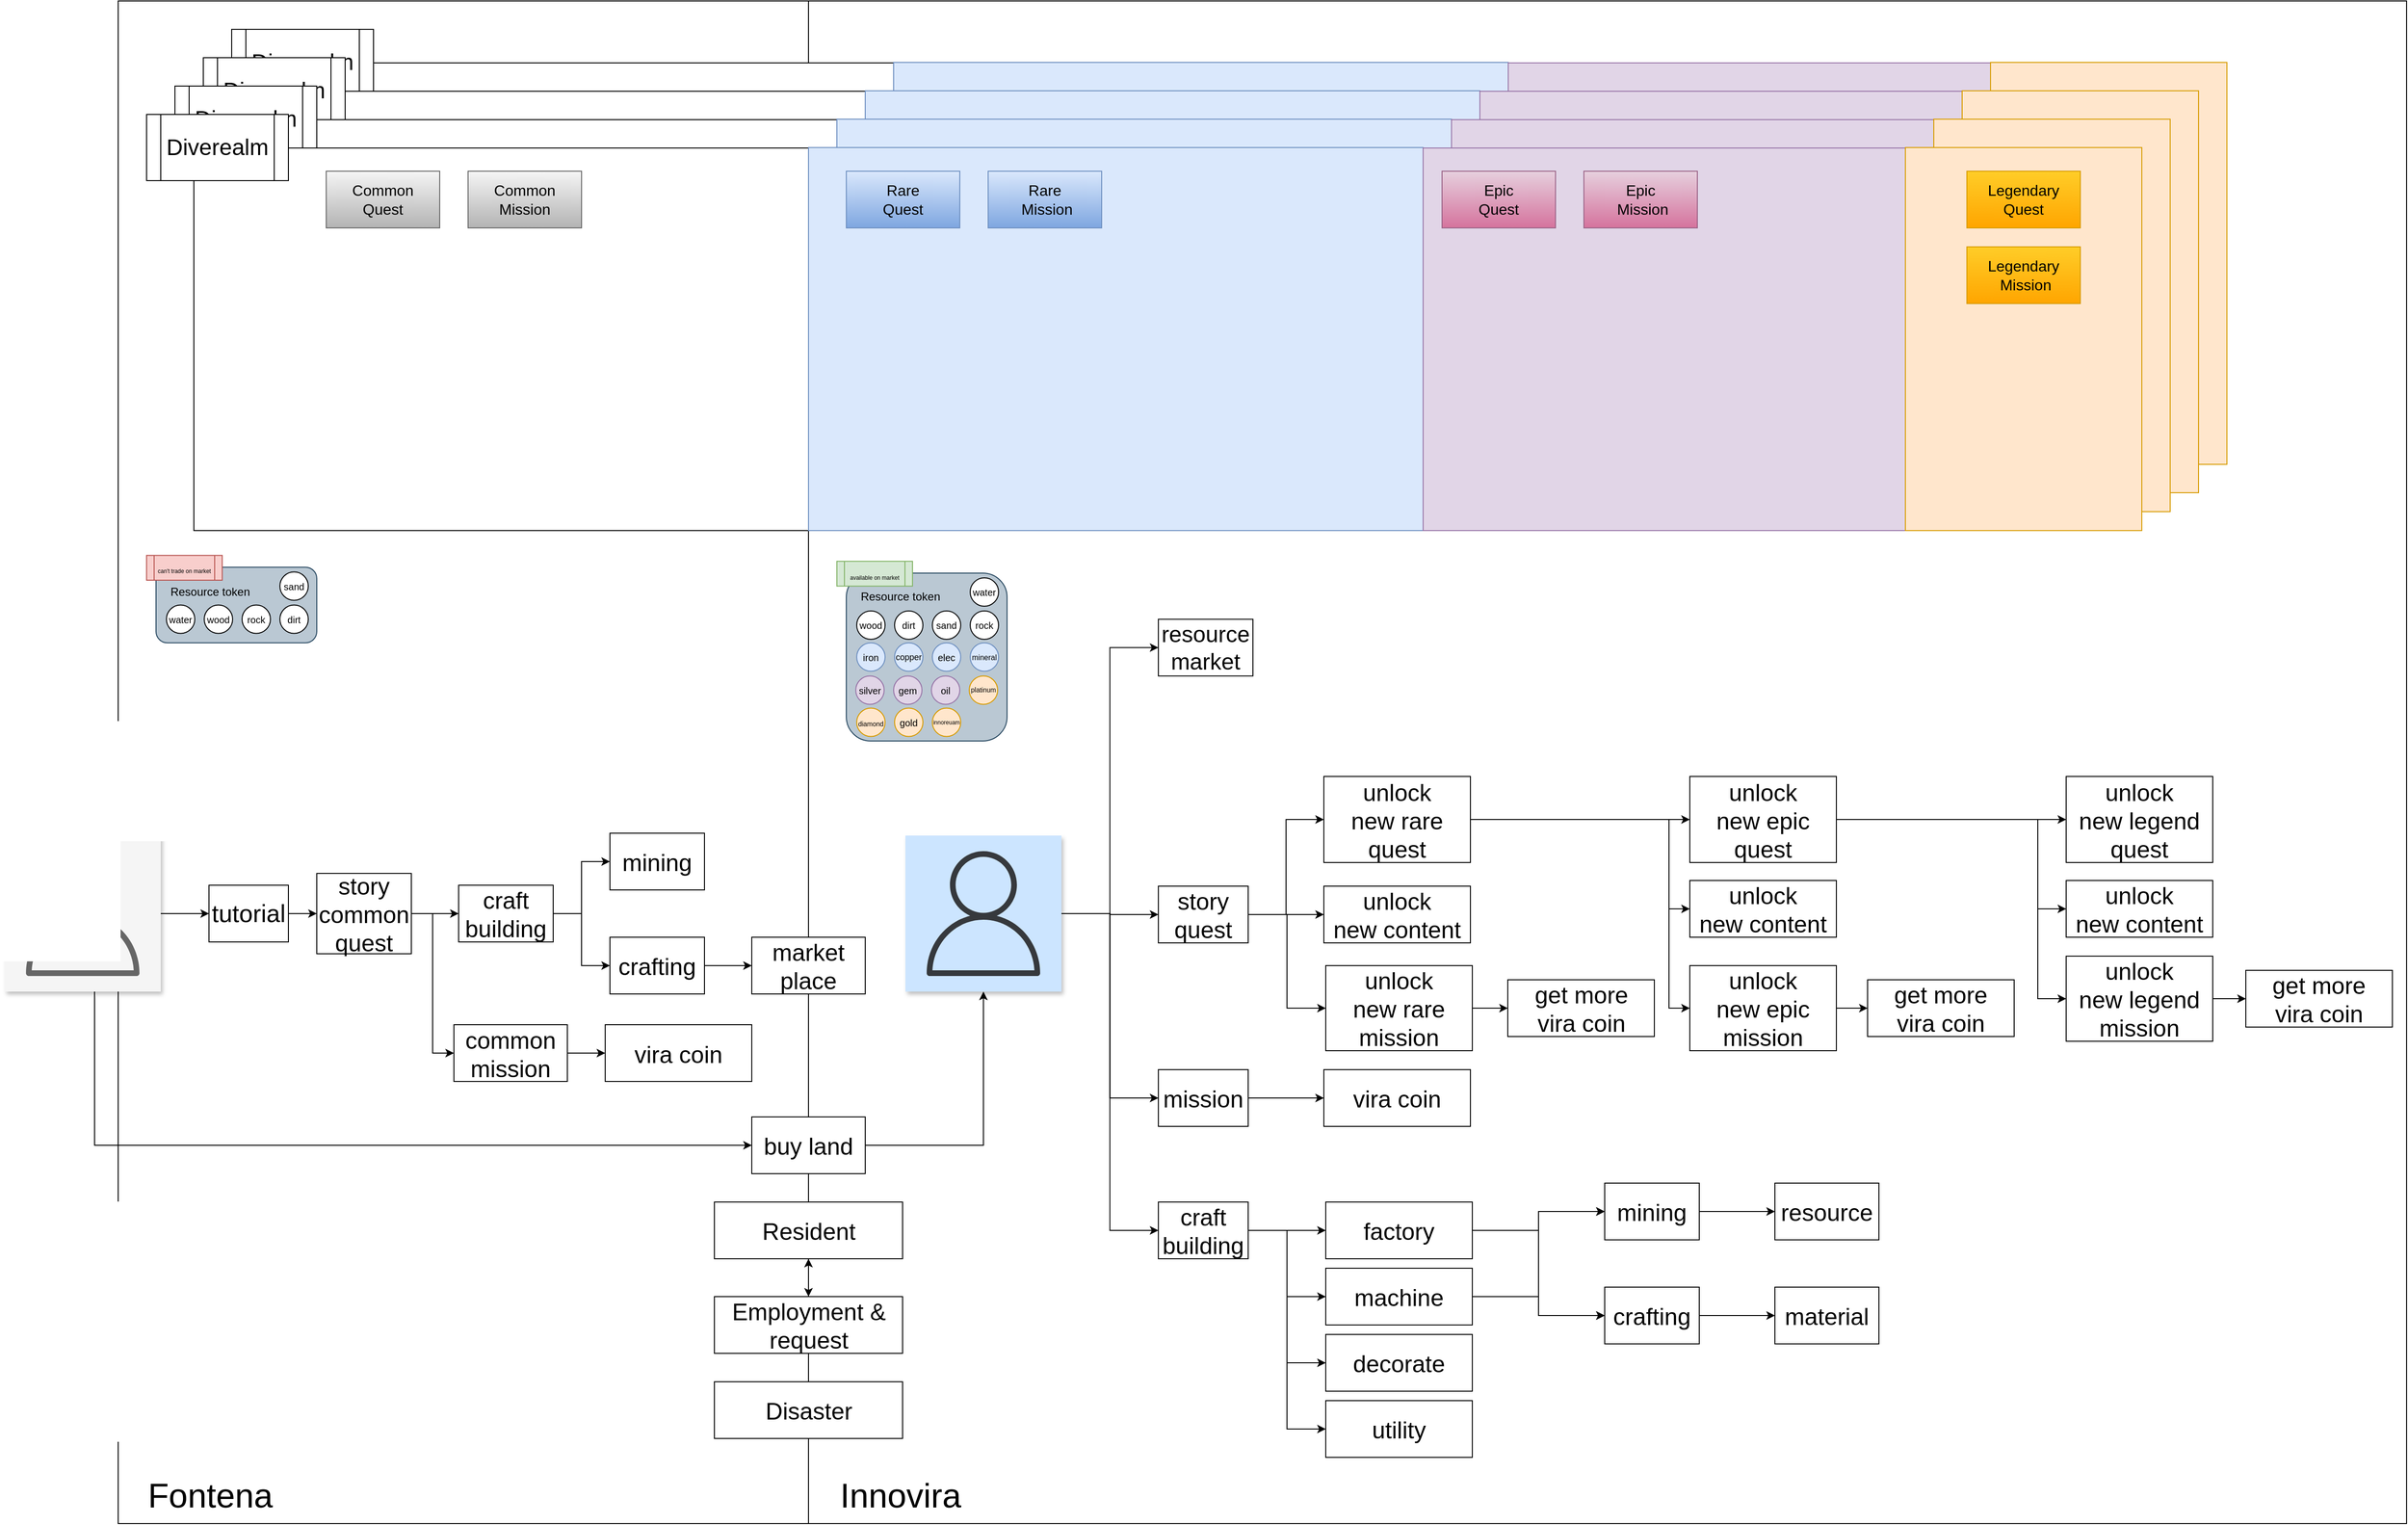 <mxfile version="18.0.6" type="github">
  <diagram id="KePU5yy1aH5IKsufCxmT" name="Page-1">
    <mxGraphModel dx="5265" dy="1923" grid="1" gridSize="10" guides="1" tooltips="1" connect="1" arrows="1" fold="1" page="1" pageScale="1" pageWidth="850" pageHeight="1100" math="0" shadow="0">
      <root>
        <mxCell id="0" />
        <mxCell id="1" parent="0" />
        <mxCell id="nvsa-6-RJ6MapOyMLXzQ-54" value="" style="rounded=0;whiteSpace=wrap;html=1;movable=0;editable=0;" vertex="1" parent="1">
          <mxGeometry x="-230" y="150" width="1690" height="1610" as="geometry" />
        </mxCell>
        <mxCell id="nvsa-6-RJ6MapOyMLXzQ-53" value="" style="rounded=0;whiteSpace=wrap;html=1;movable=0;editable=0;" vertex="1" parent="1">
          <mxGeometry x="-960" y="150" width="730" height="1610" as="geometry" />
        </mxCell>
        <mxCell id="nvsa-6-RJ6MapOyMLXzQ-36" value="" style="rounded=0;whiteSpace=wrap;html=1;" vertex="1" parent="1">
          <mxGeometry x="-790" y="215.5" width="650" height="494.5" as="geometry" />
        </mxCell>
        <mxCell id="nvsa-6-RJ6MapOyMLXzQ-38" value="" style="rounded=0;whiteSpace=wrap;html=1;fillColor=#dae8fc;strokeColor=#6c8ebf;" vertex="1" parent="1">
          <mxGeometry x="-140" y="215" width="650" height="495" as="geometry" />
        </mxCell>
        <mxCell id="nvsa-6-RJ6MapOyMLXzQ-40" value="" style="rounded=0;whiteSpace=wrap;html=1;fillColor=#e1d5e7;strokeColor=#9673a6;" vertex="1" parent="1">
          <mxGeometry x="510" y="215.5" width="510" height="494.5" as="geometry" />
        </mxCell>
        <mxCell id="nvsa-6-RJ6MapOyMLXzQ-41" value="" style="rounded=0;whiteSpace=wrap;html=1;fillColor=#ffe6cc;strokeColor=#d79b00;" vertex="1" parent="1">
          <mxGeometry x="1020" y="215" width="250" height="425" as="geometry" />
        </mxCell>
        <mxCell id="nvsa-6-RJ6MapOyMLXzQ-42" value="Diverealm" style="shape=process;whiteSpace=wrap;html=1;backgroundOutline=1;fontSize=24;fillColor=default;" vertex="1" parent="1">
          <mxGeometry x="-840" y="180" width="150" height="70" as="geometry" />
        </mxCell>
        <mxCell id="nvsa-6-RJ6MapOyMLXzQ-29" value="" style="rounded=0;whiteSpace=wrap;html=1;" vertex="1" parent="1">
          <mxGeometry x="-820" y="245.5" width="650" height="464.5" as="geometry" />
        </mxCell>
        <mxCell id="nvsa-6-RJ6MapOyMLXzQ-31" value="" style="rounded=0;whiteSpace=wrap;html=1;fillColor=#dae8fc;strokeColor=#6c8ebf;" vertex="1" parent="1">
          <mxGeometry x="-170" y="245" width="650" height="465" as="geometry" />
        </mxCell>
        <mxCell id="nvsa-6-RJ6MapOyMLXzQ-33" value="" style="rounded=0;whiteSpace=wrap;html=1;fillColor=#e1d5e7;strokeColor=#9673a6;" vertex="1" parent="1">
          <mxGeometry x="480" y="245.5" width="510" height="464.5" as="geometry" />
        </mxCell>
        <mxCell id="nvsa-6-RJ6MapOyMLXzQ-34" value="" style="rounded=0;whiteSpace=wrap;html=1;fillColor=#ffe6cc;strokeColor=#d79b00;" vertex="1" parent="1">
          <mxGeometry x="990" y="245" width="250" height="425" as="geometry" />
        </mxCell>
        <mxCell id="nvsa-6-RJ6MapOyMLXzQ-35" value="Diverealm" style="shape=process;whiteSpace=wrap;html=1;backgroundOutline=1;fontSize=24;fillColor=default;" vertex="1" parent="1">
          <mxGeometry x="-870" y="210" width="150" height="70" as="geometry" />
        </mxCell>
        <mxCell id="nvsa-6-RJ6MapOyMLXzQ-22" value="" style="rounded=0;whiteSpace=wrap;html=1;" vertex="1" parent="1">
          <mxGeometry x="-850" y="275.5" width="650" height="434.5" as="geometry" />
        </mxCell>
        <mxCell id="nvsa-6-RJ6MapOyMLXzQ-24" value="" style="rounded=0;whiteSpace=wrap;html=1;fillColor=#dae8fc;strokeColor=#6c8ebf;" vertex="1" parent="1">
          <mxGeometry x="-200" y="275" width="650" height="435" as="geometry" />
        </mxCell>
        <mxCell id="nvsa-6-RJ6MapOyMLXzQ-26" value="" style="rounded=0;whiteSpace=wrap;html=1;fillColor=#e1d5e7;strokeColor=#9673a6;" vertex="1" parent="1">
          <mxGeometry x="450" y="275.5" width="510" height="434.5" as="geometry" />
        </mxCell>
        <mxCell id="nvsa-6-RJ6MapOyMLXzQ-27" value="" style="rounded=0;whiteSpace=wrap;html=1;fillColor=#ffe6cc;strokeColor=#d79b00;" vertex="1" parent="1">
          <mxGeometry x="960" y="275" width="250" height="415" as="geometry" />
        </mxCell>
        <mxCell id="nvsa-6-RJ6MapOyMLXzQ-28" value="Diverealm" style="shape=process;whiteSpace=wrap;html=1;backgroundOutline=1;fontSize=24;fillColor=default;" vertex="1" parent="1">
          <mxGeometry x="-900" y="240" width="150" height="70" as="geometry" />
        </mxCell>
        <mxCell id="nvsa-6-RJ6MapOyMLXzQ-2" value="" style="rounded=0;whiteSpace=wrap;html=1;" vertex="1" parent="1">
          <mxGeometry x="-880" y="305.5" width="650" height="404.5" as="geometry" />
        </mxCell>
        <mxCell id="nvsa-6-RJ6MapOyMLXzQ-91" style="edgeStyle=orthogonalEdgeStyle;rounded=0;orthogonalLoop=1;jettySize=auto;html=1;fontFamily=Helvetica;fontSize=36;fontColor=default;" edge="1" parent="1" source="nvsa-6-RJ6MapOyMLXzQ-1" target="nvsa-6-RJ6MapOyMLXzQ-90">
          <mxGeometry relative="1" as="geometry" />
        </mxCell>
        <mxCell id="nvsa-6-RJ6MapOyMLXzQ-109" style="edgeStyle=orthogonalEdgeStyle;rounded=0;orthogonalLoop=1;jettySize=auto;html=1;entryX=0;entryY=0.5;entryDx=0;entryDy=0;fontFamily=Helvetica;fontSize=25;fontColor=default;" edge="1" parent="1" source="nvsa-6-RJ6MapOyMLXzQ-1" target="nvsa-6-RJ6MapOyMLXzQ-108">
          <mxGeometry relative="1" as="geometry">
            <Array as="points">
              <mxPoint x="-985" y="1360" />
            </Array>
          </mxGeometry>
        </mxCell>
        <mxCell id="nvsa-6-RJ6MapOyMLXzQ-1" value="" style="outlineConnect=0;dashed=0;verticalLabelPosition=bottom;verticalAlign=top;align=center;html=1;fontSize=12;fontStyle=0;aspect=fixed;shape=mxgraph.aws4.resourceIcon;resIcon=mxgraph.aws4.user;shadow=1;rounded=1;fillColor=#f5f5f5;fontColor=#333333;strokeColor=#666666;" vertex="1" parent="1">
          <mxGeometry x="-1080" y="1032.5" width="165" height="165" as="geometry" />
        </mxCell>
        <mxCell id="nvsa-6-RJ6MapOyMLXzQ-4" value="" style="rounded=0;whiteSpace=wrap;html=1;fillColor=#dae8fc;strokeColor=#6c8ebf;" vertex="1" parent="1">
          <mxGeometry x="-230" y="305" width="650" height="405" as="geometry" />
        </mxCell>
        <mxCell id="nvsa-6-RJ6MapOyMLXzQ-6" value="" style="rounded=0;whiteSpace=wrap;html=1;fillColor=#e1d5e7;strokeColor=#9673a6;" vertex="1" parent="1">
          <mxGeometry x="420" y="305.5" width="510" height="404.5" as="geometry" />
        </mxCell>
        <mxCell id="nvsa-6-RJ6MapOyMLXzQ-7" value="" style="rounded=0;whiteSpace=wrap;html=1;fillColor=#ffe6cc;strokeColor=#d79b00;" vertex="1" parent="1">
          <mxGeometry x="930" y="305" width="250" height="405" as="geometry" />
        </mxCell>
        <mxCell id="nvsa-6-RJ6MapOyMLXzQ-21" value="Diverealm" style="shape=process;whiteSpace=wrap;html=1;backgroundOutline=1;fontSize=24;fillColor=default;" vertex="1" parent="1">
          <mxGeometry x="-930" y="270" width="150" height="70" as="geometry" />
        </mxCell>
        <mxCell id="nvsa-6-RJ6MapOyMLXzQ-60" value="&lt;div style=&quot;&quot;&gt;&lt;span style=&quot;background-color: initial;&quot;&gt;&amp;nbsp; &amp;nbsp; &amp;nbsp;&lt;/span&gt;&lt;/div&gt;&lt;div style=&quot;&quot;&gt;&lt;span style=&quot;background-color: initial;&quot;&gt;&amp;nbsp; &amp;nbsp; Resource token&lt;/span&gt;&lt;/div&gt;&lt;div style=&quot;&quot;&gt;&lt;span style=&quot;background-color: initial;&quot;&gt;&lt;br&gt;&lt;/span&gt;&lt;/div&gt;&lt;div style=&quot;&quot;&gt;&lt;span style=&quot;background-color: initial;&quot;&gt;&lt;br&gt;&lt;/span&gt;&lt;/div&gt;&lt;div style=&quot;&quot;&gt;&lt;span style=&quot;background-color: initial;&quot;&gt;&lt;br&gt;&lt;/span&gt;&lt;/div&gt;" style="rounded=1;whiteSpace=wrap;html=1;fillColor=#bac8d3;strokeColor=#23445d;align=left;" vertex="1" parent="1">
          <mxGeometry x="-920" y="748.75" width="170" height="80" as="geometry" />
        </mxCell>
        <mxCell id="nvsa-6-RJ6MapOyMLXzQ-61" value="water" style="ellipse;whiteSpace=wrap;html=1;aspect=fixed;fontSize=10;rounded=1;" vertex="1" parent="1">
          <mxGeometry x="-909" y="788.75" width="30" height="30" as="geometry" />
        </mxCell>
        <mxCell id="nvsa-6-RJ6MapOyMLXzQ-62" value="wood" style="ellipse;whiteSpace=wrap;html=1;aspect=fixed;fontSize=10;rounded=1;" vertex="1" parent="1">
          <mxGeometry x="-869" y="788.75" width="30" height="30" as="geometry" />
        </mxCell>
        <mxCell id="nvsa-6-RJ6MapOyMLXzQ-63" value="rock" style="ellipse;whiteSpace=wrap;html=1;aspect=fixed;fontSize=10;rounded=1;" vertex="1" parent="1">
          <mxGeometry x="-829" y="788.75" width="30" height="30" as="geometry" />
        </mxCell>
        <mxCell id="nvsa-6-RJ6MapOyMLXzQ-64" value="dirt" style="ellipse;whiteSpace=wrap;html=1;aspect=fixed;fontSize=10;rounded=1;" vertex="1" parent="1">
          <mxGeometry x="-789" y="788.75" width="30" height="30" as="geometry" />
        </mxCell>
        <mxCell id="nvsa-6-RJ6MapOyMLXzQ-65" value="sand" style="ellipse;whiteSpace=wrap;html=1;aspect=fixed;fontSize=10;rounded=1;" vertex="1" parent="1">
          <mxGeometry x="-789" y="753.75" width="30" height="30" as="geometry" />
        </mxCell>
        <mxCell id="nvsa-6-RJ6MapOyMLXzQ-66" value="&lt;font style=&quot;font-size: 6px;&quot;&gt;can&#39;t trade on market&lt;/font&gt;" style="shape=process;whiteSpace=wrap;html=1;backgroundOutline=1;fontSize=16;fillColor=#f8cecc;strokeColor=#b85450;align=center;" vertex="1" parent="1">
          <mxGeometry x="-930" y="736.25" width="80" height="26.25" as="geometry" />
        </mxCell>
        <mxCell id="nvsa-6-RJ6MapOyMLXzQ-67" value="Common &lt;br&gt;Quest" style="rounded=0;whiteSpace=wrap;html=1;fontSize=16;fillColor=#f5f5f5;gradientColor=#b3b3b3;strokeColor=#666666;" vertex="1" parent="1">
          <mxGeometry x="-740" y="330" width="120" height="60" as="geometry" />
        </mxCell>
        <mxCell id="nvsa-6-RJ6MapOyMLXzQ-68" value="Common Mission" style="rounded=0;whiteSpace=wrap;html=1;fontSize=16;fillColor=#f5f5f5;gradientColor=#b3b3b3;strokeColor=#666666;" vertex="1" parent="1">
          <mxGeometry x="-590" y="330" width="120" height="60" as="geometry" />
        </mxCell>
        <mxCell id="nvsa-6-RJ6MapOyMLXzQ-69" value="&lt;div style=&quot;&quot;&gt;&lt;span style=&quot;background-color: initial;&quot;&gt;&amp;nbsp; &amp;nbsp; &amp;nbsp;&lt;/span&gt;&lt;/div&gt;&lt;div style=&quot;&quot;&gt;&lt;span style=&quot;background-color: initial;&quot;&gt;&amp;nbsp; &amp;nbsp; Resource token&lt;/span&gt;&lt;/div&gt;&lt;div style=&quot;&quot;&gt;&lt;span style=&quot;background-color: initial;&quot;&gt;&lt;br&gt;&lt;/span&gt;&lt;/div&gt;&lt;div style=&quot;&quot;&gt;&lt;span style=&quot;background-color: initial;&quot;&gt;&lt;br&gt;&lt;/span&gt;&lt;/div&gt;&lt;div style=&quot;&quot;&gt;&lt;span style=&quot;background-color: initial;&quot;&gt;&lt;br&gt;&lt;/span&gt;&lt;/div&gt;&lt;div style=&quot;&quot;&gt;&lt;span style=&quot;background-color: initial;&quot;&gt;&lt;br&gt;&lt;/span&gt;&lt;/div&gt;&lt;div style=&quot;&quot;&gt;&lt;span style=&quot;background-color: initial;&quot;&gt;&lt;br&gt;&lt;/span&gt;&lt;/div&gt;&lt;div style=&quot;&quot;&gt;&lt;span style=&quot;background-color: initial;&quot;&gt;&lt;br&gt;&lt;/span&gt;&lt;/div&gt;&lt;div style=&quot;&quot;&gt;&lt;span style=&quot;background-color: initial;&quot;&gt;&lt;br&gt;&lt;/span&gt;&lt;/div&gt;&lt;div style=&quot;&quot;&gt;&lt;span style=&quot;background-color: initial;&quot;&gt;&lt;br&gt;&lt;/span&gt;&lt;/div&gt;&lt;div style=&quot;&quot;&gt;&lt;span style=&quot;background-color: initial;&quot;&gt;&lt;br&gt;&lt;/span&gt;&lt;/div&gt;&lt;div style=&quot;&quot;&gt;&lt;span style=&quot;background-color: initial;&quot;&gt;&lt;br&gt;&lt;/span&gt;&lt;/div&gt;" style="rounded=1;whiteSpace=wrap;html=1;fillColor=#bac8d3;strokeColor=#23445d;align=left;" vertex="1" parent="1">
          <mxGeometry x="-190" y="755" width="170" height="177.5" as="geometry" />
        </mxCell>
        <mxCell id="nvsa-6-RJ6MapOyMLXzQ-70" value="wood" style="ellipse;whiteSpace=wrap;html=1;aspect=fixed;fontSize=10;rounded=1;" vertex="1" parent="1">
          <mxGeometry x="-179" y="795" width="30" height="30" as="geometry" />
        </mxCell>
        <mxCell id="nvsa-6-RJ6MapOyMLXzQ-71" value="dirt" style="ellipse;whiteSpace=wrap;html=1;aspect=fixed;fontSize=10;rounded=1;" vertex="1" parent="1">
          <mxGeometry x="-139" y="795" width="30" height="30" as="geometry" />
        </mxCell>
        <mxCell id="nvsa-6-RJ6MapOyMLXzQ-72" value="sand" style="ellipse;whiteSpace=wrap;html=1;aspect=fixed;fontSize=10;rounded=1;" vertex="1" parent="1">
          <mxGeometry x="-99" y="795" width="30" height="30" as="geometry" />
        </mxCell>
        <mxCell id="nvsa-6-RJ6MapOyMLXzQ-73" value="rock" style="ellipse;whiteSpace=wrap;html=1;aspect=fixed;fontSize=10;rounded=1;" vertex="1" parent="1">
          <mxGeometry x="-59" y="795" width="30" height="30" as="geometry" />
        </mxCell>
        <mxCell id="nvsa-6-RJ6MapOyMLXzQ-74" value="water" style="ellipse;whiteSpace=wrap;html=1;aspect=fixed;fontSize=10;rounded=1;" vertex="1" parent="1">
          <mxGeometry x="-59" y="760" width="30" height="30" as="geometry" />
        </mxCell>
        <mxCell id="nvsa-6-RJ6MapOyMLXzQ-75" value="&lt;font style=&quot;font-size: 6px;&quot;&gt;available on market&lt;/font&gt;" style="shape=process;whiteSpace=wrap;html=1;backgroundOutline=1;fontSize=16;fillColor=#d5e8d4;strokeColor=#82b366;align=center;" vertex="1" parent="1">
          <mxGeometry x="-200" y="742.5" width="80" height="26.25" as="geometry" />
        </mxCell>
        <mxCell id="nvsa-6-RJ6MapOyMLXzQ-76" value="iron" style="ellipse;whiteSpace=wrap;html=1;aspect=fixed;fontSize=10;rounded=1;fillColor=#dae8fc;strokeColor=#6c8ebf;" vertex="1" parent="1">
          <mxGeometry x="-179" y="828.75" width="30" height="30" as="geometry" />
        </mxCell>
        <mxCell id="nvsa-6-RJ6MapOyMLXzQ-77" value="copper" style="ellipse;whiteSpace=wrap;html=1;aspect=fixed;fontSize=9;rounded=1;fillColor=#dae8fc;strokeColor=#6c8ebf;" vertex="1" parent="1">
          <mxGeometry x="-139" y="828.75" width="30" height="30" as="geometry" />
        </mxCell>
        <mxCell id="nvsa-6-RJ6MapOyMLXzQ-78" value="elec" style="ellipse;whiteSpace=wrap;html=1;aspect=fixed;fontSize=10;rounded=1;fillColor=#dae8fc;strokeColor=#6c8ebf;" vertex="1" parent="1">
          <mxGeometry x="-99" y="828.75" width="30" height="30" as="geometry" />
        </mxCell>
        <mxCell id="nvsa-6-RJ6MapOyMLXzQ-79" value="mineral" style="ellipse;whiteSpace=wrap;html=1;aspect=fixed;fontSize=8;rounded=1;fillColor=#dae8fc;strokeColor=#6c8ebf;" vertex="1" parent="1">
          <mxGeometry x="-59" y="828.75" width="30" height="30" as="geometry" />
        </mxCell>
        <mxCell id="nvsa-6-RJ6MapOyMLXzQ-80" value="silver" style="ellipse;whiteSpace=wrap;html=1;aspect=fixed;fontSize=10;rounded=1;fillColor=#e1d5e7;strokeColor=#9673a6;" vertex="1" parent="1">
          <mxGeometry x="-180" y="863.75" width="30" height="30" as="geometry" />
        </mxCell>
        <mxCell id="nvsa-6-RJ6MapOyMLXzQ-81" value="gem" style="ellipse;whiteSpace=wrap;html=1;aspect=fixed;fontSize=10;rounded=1;fillColor=#e1d5e7;strokeColor=#9673a6;" vertex="1" parent="1">
          <mxGeometry x="-140" y="863.75" width="30" height="30" as="geometry" />
        </mxCell>
        <mxCell id="nvsa-6-RJ6MapOyMLXzQ-82" value="oil" style="ellipse;whiteSpace=wrap;html=1;aspect=fixed;fontSize=10;rounded=1;fillColor=#e1d5e7;strokeColor=#9673a6;" vertex="1" parent="1">
          <mxGeometry x="-100" y="863.75" width="30" height="30" as="geometry" />
        </mxCell>
        <mxCell id="nvsa-6-RJ6MapOyMLXzQ-83" value="platinum" style="ellipse;whiteSpace=wrap;html=1;aspect=fixed;fontSize=7;rounded=1;fillColor=#ffe6cc;strokeColor=#d79b00;" vertex="1" parent="1">
          <mxGeometry x="-60" y="863.75" width="30" height="30" as="geometry" />
        </mxCell>
        <mxCell id="nvsa-6-RJ6MapOyMLXzQ-84" value="&lt;font style=&quot;font-size: 7px;&quot;&gt;diamond&lt;/font&gt;" style="ellipse;whiteSpace=wrap;html=1;aspect=fixed;fontSize=10;rounded=1;fillColor=#ffe6cc;strokeColor=#d79b00;" vertex="1" parent="1">
          <mxGeometry x="-179" y="897.75" width="30" height="30" as="geometry" />
        </mxCell>
        <mxCell id="nvsa-6-RJ6MapOyMLXzQ-85" value="gold" style="ellipse;whiteSpace=wrap;html=1;aspect=fixed;fontSize=10;rounded=1;fillColor=#ffe6cc;strokeColor=#d79b00;" vertex="1" parent="1">
          <mxGeometry x="-139" y="897.75" width="30" height="30" as="geometry" />
        </mxCell>
        <mxCell id="nvsa-6-RJ6MapOyMLXzQ-86" value="innoreuam" style="ellipse;whiteSpace=wrap;html=1;aspect=fixed;fontSize=6;rounded=1;fillColor=#ffe6cc;strokeColor=#d79b00;" vertex="1" parent="1">
          <mxGeometry x="-99" y="897.75" width="30" height="30" as="geometry" />
        </mxCell>
        <mxCell id="nvsa-6-RJ6MapOyMLXzQ-88" value="&lt;font style=&quot;font-size: 36px;&quot;&gt;Fontena&lt;/font&gt;" style="text;html=1;strokeColor=none;fillColor=none;align=center;verticalAlign=middle;whiteSpace=wrap;rounded=0;fontFamily=Helvetica;fontSize=36;fontColor=default;direction=west;horizontal=1;" vertex="1" parent="1">
          <mxGeometry x="-960" y="1700" width="195" height="60" as="geometry" />
        </mxCell>
        <mxCell id="nvsa-6-RJ6MapOyMLXzQ-89" value="&lt;font style=&quot;font-size: 36px;&quot;&gt;Innovira&lt;/font&gt;" style="text;html=1;strokeColor=none;fillColor=none;align=center;verticalAlign=middle;whiteSpace=wrap;rounded=0;fontFamily=Helvetica;fontSize=36;fontColor=default;direction=west;horizontal=1;" vertex="1" parent="1">
          <mxGeometry x="-230" y="1700" width="195" height="60" as="geometry" />
        </mxCell>
        <mxCell id="nvsa-6-RJ6MapOyMLXzQ-93" style="edgeStyle=orthogonalEdgeStyle;rounded=0;orthogonalLoop=1;jettySize=auto;html=1;entryX=0;entryY=0.5;entryDx=0;entryDy=0;fontFamily=Helvetica;fontSize=26;fontColor=default;" edge="1" parent="1" source="nvsa-6-RJ6MapOyMLXzQ-90" target="nvsa-6-RJ6MapOyMLXzQ-92">
          <mxGeometry relative="1" as="geometry" />
        </mxCell>
        <mxCell id="nvsa-6-RJ6MapOyMLXzQ-90" value="tutorial" style="rounded=0;whiteSpace=wrap;html=1;fontFamily=Helvetica;fontSize=26;fontColor=default;strokeColor=default;fillColor=default;" vertex="1" parent="1">
          <mxGeometry x="-864" y="1085" width="84" height="60" as="geometry" />
        </mxCell>
        <mxCell id="nvsa-6-RJ6MapOyMLXzQ-101" style="edgeStyle=orthogonalEdgeStyle;rounded=0;orthogonalLoop=1;jettySize=auto;html=1;exitX=1;exitY=0.5;exitDx=0;exitDy=0;entryX=0;entryY=0.5;entryDx=0;entryDy=0;fontFamily=Helvetica;fontSize=25;fontColor=default;" edge="1" parent="1" source="nvsa-6-RJ6MapOyMLXzQ-92" target="nvsa-6-RJ6MapOyMLXzQ-94">
          <mxGeometry relative="1" as="geometry" />
        </mxCell>
        <mxCell id="nvsa-6-RJ6MapOyMLXzQ-107" style="edgeStyle=orthogonalEdgeStyle;rounded=0;orthogonalLoop=1;jettySize=auto;html=1;entryX=0;entryY=0.5;entryDx=0;entryDy=0;fontFamily=Helvetica;fontSize=25;fontColor=default;" edge="1" parent="1" source="nvsa-6-RJ6MapOyMLXzQ-92" target="nvsa-6-RJ6MapOyMLXzQ-106">
          <mxGeometry relative="1" as="geometry" />
        </mxCell>
        <mxCell id="nvsa-6-RJ6MapOyMLXzQ-92" value="story&lt;br&gt;common quest" style="rounded=0;whiteSpace=wrap;html=1;fontFamily=Helvetica;fontSize=25;fontColor=default;strokeColor=default;fillColor=default;" vertex="1" parent="1">
          <mxGeometry x="-750" y="1072.5" width="100" height="85" as="geometry" />
        </mxCell>
        <mxCell id="nvsa-6-RJ6MapOyMLXzQ-104" style="edgeStyle=orthogonalEdgeStyle;rounded=0;orthogonalLoop=1;jettySize=auto;html=1;exitX=1;exitY=0.5;exitDx=0;exitDy=0;fontFamily=Helvetica;fontSize=25;fontColor=default;" edge="1" parent="1" source="nvsa-6-RJ6MapOyMLXzQ-94" target="nvsa-6-RJ6MapOyMLXzQ-103">
          <mxGeometry relative="1" as="geometry" />
        </mxCell>
        <mxCell id="nvsa-6-RJ6MapOyMLXzQ-105" style="edgeStyle=orthogonalEdgeStyle;rounded=0;orthogonalLoop=1;jettySize=auto;html=1;fontFamily=Helvetica;fontSize=25;fontColor=default;" edge="1" parent="1" source="nvsa-6-RJ6MapOyMLXzQ-94" target="nvsa-6-RJ6MapOyMLXzQ-102">
          <mxGeometry relative="1" as="geometry" />
        </mxCell>
        <mxCell id="nvsa-6-RJ6MapOyMLXzQ-94" value="craft building" style="rounded=0;whiteSpace=wrap;html=1;fontFamily=Helvetica;fontSize=25;fontColor=default;strokeColor=default;fillColor=default;" vertex="1" parent="1">
          <mxGeometry x="-600" y="1085" width="100" height="60" as="geometry" />
        </mxCell>
        <mxCell id="nvsa-6-RJ6MapOyMLXzQ-113" style="edgeStyle=orthogonalEdgeStyle;rounded=0;orthogonalLoop=1;jettySize=auto;html=1;exitX=1;exitY=0.5;exitDx=0;exitDy=0;entryX=0;entryY=0.5;entryDx=0;entryDy=0;fontFamily=Helvetica;fontSize=25;fontColor=default;" edge="1" parent="1" source="nvsa-6-RJ6MapOyMLXzQ-102" target="nvsa-6-RJ6MapOyMLXzQ-112">
          <mxGeometry relative="1" as="geometry" />
        </mxCell>
        <mxCell id="nvsa-6-RJ6MapOyMLXzQ-102" value="crafting" style="rounded=0;whiteSpace=wrap;html=1;fontFamily=Helvetica;fontSize=25;fontColor=default;strokeColor=default;fillColor=default;" vertex="1" parent="1">
          <mxGeometry x="-440" y="1140" width="100" height="60" as="geometry" />
        </mxCell>
        <mxCell id="nvsa-6-RJ6MapOyMLXzQ-103" value="mining" style="rounded=0;whiteSpace=wrap;html=1;fontFamily=Helvetica;fontSize=25;fontColor=default;strokeColor=default;fillColor=default;" vertex="1" parent="1">
          <mxGeometry x="-440" y="1030" width="100" height="60" as="geometry" />
        </mxCell>
        <mxCell id="nvsa-6-RJ6MapOyMLXzQ-184" style="edgeStyle=orthogonalEdgeStyle;rounded=0;orthogonalLoop=1;jettySize=auto;html=1;exitX=1;exitY=0.5;exitDx=0;exitDy=0;entryX=0;entryY=0.5;entryDx=0;entryDy=0;fontFamily=Helvetica;fontSize=24;fontColor=default;startArrow=none;startFill=0;endArrow=classic;endFill=1;" edge="1" parent="1" source="nvsa-6-RJ6MapOyMLXzQ-106" target="nvsa-6-RJ6MapOyMLXzQ-183">
          <mxGeometry relative="1" as="geometry" />
        </mxCell>
        <mxCell id="nvsa-6-RJ6MapOyMLXzQ-106" value="common&lt;br&gt;mission" style="rounded=0;whiteSpace=wrap;html=1;fontFamily=Helvetica;fontSize=25;fontColor=default;strokeColor=default;fillColor=default;" vertex="1" parent="1">
          <mxGeometry x="-605" y="1232.5" width="120" height="60" as="geometry" />
        </mxCell>
        <mxCell id="nvsa-6-RJ6MapOyMLXzQ-111" style="edgeStyle=orthogonalEdgeStyle;rounded=0;orthogonalLoop=1;jettySize=auto;html=1;exitX=1;exitY=0.5;exitDx=0;exitDy=0;fontFamily=Helvetica;fontSize=25;fontColor=default;" edge="1" parent="1" source="nvsa-6-RJ6MapOyMLXzQ-108" target="nvsa-6-RJ6MapOyMLXzQ-110">
          <mxGeometry relative="1" as="geometry" />
        </mxCell>
        <mxCell id="nvsa-6-RJ6MapOyMLXzQ-108" value="buy land" style="rounded=0;whiteSpace=wrap;html=1;fontFamily=Helvetica;fontSize=25;fontColor=default;strokeColor=default;fillColor=default;" vertex="1" parent="1">
          <mxGeometry x="-290" y="1330" width="120" height="60" as="geometry" />
        </mxCell>
        <mxCell id="nvsa-6-RJ6MapOyMLXzQ-134" style="edgeStyle=orthogonalEdgeStyle;rounded=0;orthogonalLoop=1;jettySize=auto;html=1;fontFamily=Helvetica;fontSize=24;fontColor=default;startArrow=none;startFill=0;endArrow=classic;endFill=1;" edge="1" parent="1" source="nvsa-6-RJ6MapOyMLXzQ-110" target="nvsa-6-RJ6MapOyMLXzQ-120">
          <mxGeometry relative="1" as="geometry" />
        </mxCell>
        <mxCell id="nvsa-6-RJ6MapOyMLXzQ-135" style="edgeStyle=orthogonalEdgeStyle;rounded=0;orthogonalLoop=1;jettySize=auto;html=1;entryX=0;entryY=0.5;entryDx=0;entryDy=0;fontFamily=Helvetica;fontSize=24;fontColor=default;startArrow=none;startFill=0;endArrow=classic;endFill=1;" edge="1" parent="1" source="nvsa-6-RJ6MapOyMLXzQ-110" target="nvsa-6-RJ6MapOyMLXzQ-122">
          <mxGeometry relative="1" as="geometry" />
        </mxCell>
        <mxCell id="nvsa-6-RJ6MapOyMLXzQ-136" style="edgeStyle=orthogonalEdgeStyle;rounded=0;orthogonalLoop=1;jettySize=auto;html=1;entryX=0;entryY=0.5;entryDx=0;entryDy=0;fontFamily=Helvetica;fontSize=24;fontColor=default;startArrow=none;startFill=0;endArrow=classic;endFill=1;" edge="1" parent="1" source="nvsa-6-RJ6MapOyMLXzQ-110" target="nvsa-6-RJ6MapOyMLXzQ-121">
          <mxGeometry relative="1" as="geometry" />
        </mxCell>
        <mxCell id="nvsa-6-RJ6MapOyMLXzQ-139" style="edgeStyle=orthogonalEdgeStyle;rounded=0;orthogonalLoop=1;jettySize=auto;html=1;entryX=0;entryY=0.5;entryDx=0;entryDy=0;fontFamily=Helvetica;fontSize=24;fontColor=default;startArrow=none;startFill=0;endArrow=classic;endFill=1;" edge="1" parent="1" source="nvsa-6-RJ6MapOyMLXzQ-110" target="nvsa-6-RJ6MapOyMLXzQ-137">
          <mxGeometry relative="1" as="geometry" />
        </mxCell>
        <mxCell id="nvsa-6-RJ6MapOyMLXzQ-110" value="" style="outlineConnect=0;dashed=0;verticalLabelPosition=bottom;verticalAlign=top;align=center;html=1;fontSize=12;fontStyle=0;aspect=fixed;shape=mxgraph.aws4.resourceIcon;resIcon=mxgraph.aws4.user;shadow=1;rounded=1;fillColor=#cce5ff;strokeColor=#36393d;" vertex="1" parent="1">
          <mxGeometry x="-127.5" y="1032.5" width="165" height="165" as="geometry" />
        </mxCell>
        <mxCell id="nvsa-6-RJ6MapOyMLXzQ-112" value="market&lt;br&gt;place" style="rounded=0;whiteSpace=wrap;html=1;fontFamily=Helvetica;fontSize=25;fontColor=default;strokeColor=default;fillColor=default;" vertex="1" parent="1">
          <mxGeometry x="-290" y="1140" width="120" height="60" as="geometry" />
        </mxCell>
        <mxCell id="nvsa-6-RJ6MapOyMLXzQ-114" value="Rare&lt;br&gt;Quest" style="rounded=0;whiteSpace=wrap;html=1;fontSize=16;fillColor=#dae8fc;strokeColor=#6c8ebf;gradientColor=#7ea6e0;" vertex="1" parent="1">
          <mxGeometry x="-190" y="330" width="120" height="60" as="geometry" />
        </mxCell>
        <mxCell id="nvsa-6-RJ6MapOyMLXzQ-115" value="Rare&lt;br&gt;&amp;nbsp;Mission" style="rounded=0;whiteSpace=wrap;html=1;fontSize=16;fillColor=#dae8fc;strokeColor=#6c8ebf;gradientColor=#7ea6e0;" vertex="1" parent="1">
          <mxGeometry x="-40" y="330" width="120" height="60" as="geometry" />
        </mxCell>
        <mxCell id="nvsa-6-RJ6MapOyMLXzQ-116" value="Epic&lt;br&gt;Quest" style="rounded=0;whiteSpace=wrap;html=1;fontSize=16;fillColor=#e6d0de;strokeColor=#996185;gradientColor=#d5739d;" vertex="1" parent="1">
          <mxGeometry x="440" y="330" width="120" height="60" as="geometry" />
        </mxCell>
        <mxCell id="nvsa-6-RJ6MapOyMLXzQ-117" value="Epic&lt;br&gt;&amp;nbsp;Mission" style="rounded=0;whiteSpace=wrap;html=1;fontSize=16;fillColor=#e6d0de;strokeColor=#996185;gradientColor=#d5739d;" vertex="1" parent="1">
          <mxGeometry x="590" y="330" width="120" height="60" as="geometry" />
        </mxCell>
        <mxCell id="nvsa-6-RJ6MapOyMLXzQ-118" value="Legendary&lt;br&gt;Quest" style="rounded=0;whiteSpace=wrap;html=1;fontSize=16;fillColor=#ffcd28;strokeColor=#d79b00;gradientColor=#ffa500;" vertex="1" parent="1">
          <mxGeometry x="995" y="330" width="120" height="60" as="geometry" />
        </mxCell>
        <mxCell id="nvsa-6-RJ6MapOyMLXzQ-119" value="Legendary&lt;br&gt;&amp;nbsp;Mission" style="rounded=0;whiteSpace=wrap;html=1;fontSize=16;fillColor=#ffcd28;strokeColor=#d79b00;gradientColor=#ffa500;" vertex="1" parent="1">
          <mxGeometry x="995" y="410" width="120" height="60" as="geometry" />
        </mxCell>
        <mxCell id="nvsa-6-RJ6MapOyMLXzQ-128" value="" style="edgeStyle=orthogonalEdgeStyle;rounded=0;orthogonalLoop=1;jettySize=auto;html=1;fontFamily=Helvetica;fontSize=24;fontColor=default;startArrow=none;startFill=0;endArrow=classic;endFill=1;" edge="1" parent="1" source="nvsa-6-RJ6MapOyMLXzQ-120" target="nvsa-6-RJ6MapOyMLXzQ-127">
          <mxGeometry relative="1" as="geometry" />
        </mxCell>
        <mxCell id="nvsa-6-RJ6MapOyMLXzQ-131" style="edgeStyle=orthogonalEdgeStyle;rounded=0;orthogonalLoop=1;jettySize=auto;html=1;exitX=1;exitY=0.5;exitDx=0;exitDy=0;entryX=0;entryY=0.5;entryDx=0;entryDy=0;fontFamily=Helvetica;fontSize=24;fontColor=default;startArrow=none;startFill=0;endArrow=classic;endFill=1;" edge="1" parent="1" source="nvsa-6-RJ6MapOyMLXzQ-120" target="nvsa-6-RJ6MapOyMLXzQ-129">
          <mxGeometry relative="1" as="geometry" />
        </mxCell>
        <mxCell id="nvsa-6-RJ6MapOyMLXzQ-161" style="edgeStyle=orthogonalEdgeStyle;rounded=0;orthogonalLoop=1;jettySize=auto;html=1;exitX=1;exitY=0.5;exitDx=0;exitDy=0;entryX=0;entryY=0.5;entryDx=0;entryDy=0;fontFamily=Helvetica;fontSize=24;fontColor=default;startArrow=none;startFill=0;endArrow=classic;endFill=1;" edge="1" parent="1" source="nvsa-6-RJ6MapOyMLXzQ-120" target="nvsa-6-RJ6MapOyMLXzQ-160">
          <mxGeometry relative="1" as="geometry" />
        </mxCell>
        <mxCell id="nvsa-6-RJ6MapOyMLXzQ-120" value="story quest" style="rounded=0;whiteSpace=wrap;html=1;fontFamily=Helvetica;fontSize=25;fontColor=default;strokeColor=default;fillColor=default;" vertex="1" parent="1">
          <mxGeometry x="140" y="1086" width="95" height="60" as="geometry" />
        </mxCell>
        <mxCell id="nvsa-6-RJ6MapOyMLXzQ-121" value="resource&lt;br style=&quot;font-size: 24px;&quot;&gt;market" style="rounded=0;whiteSpace=wrap;html=1;fontFamily=Helvetica;fontSize=24;fontColor=default;strokeColor=default;fillColor=default;" vertex="1" parent="1">
          <mxGeometry x="140" y="803.75" width="100" height="60" as="geometry" />
        </mxCell>
        <mxCell id="nvsa-6-RJ6MapOyMLXzQ-133" style="edgeStyle=orthogonalEdgeStyle;rounded=0;orthogonalLoop=1;jettySize=auto;html=1;exitX=1;exitY=0.5;exitDx=0;exitDy=0;entryX=0;entryY=0.5;entryDx=0;entryDy=0;fontFamily=Helvetica;fontSize=24;fontColor=default;startArrow=none;startFill=0;endArrow=classic;endFill=1;" edge="1" parent="1" source="nvsa-6-RJ6MapOyMLXzQ-122" target="nvsa-6-RJ6MapOyMLXzQ-132">
          <mxGeometry relative="1" as="geometry" />
        </mxCell>
        <mxCell id="nvsa-6-RJ6MapOyMLXzQ-122" value="mission" style="rounded=0;whiteSpace=wrap;html=1;fontFamily=Helvetica;fontSize=25;fontColor=default;strokeColor=default;fillColor=default;" vertex="1" parent="1">
          <mxGeometry x="140" y="1280" width="95" height="60" as="geometry" />
        </mxCell>
        <mxCell id="nvsa-6-RJ6MapOyMLXzQ-125" style="edgeStyle=orthogonalEdgeStyle;rounded=0;orthogonalLoop=1;jettySize=auto;html=1;fontFamily=Helvetica;fontSize=25;fontColor=default;startArrow=classic;startFill=1;" edge="1" parent="1" source="nvsa-6-RJ6MapOyMLXzQ-123" target="nvsa-6-RJ6MapOyMLXzQ-124">
          <mxGeometry relative="1" as="geometry" />
        </mxCell>
        <mxCell id="nvsa-6-RJ6MapOyMLXzQ-123" value="Resident" style="rounded=0;whiteSpace=wrap;html=1;fontFamily=Helvetica;fontSize=25;fontColor=default;strokeColor=default;fillColor=default;" vertex="1" parent="1">
          <mxGeometry x="-329.5" y="1420" width="199" height="60" as="geometry" />
        </mxCell>
        <mxCell id="nvsa-6-RJ6MapOyMLXzQ-124" value="Employment &amp;amp; request" style="rounded=0;whiteSpace=wrap;html=1;fontFamily=Helvetica;fontSize=25;fontColor=default;strokeColor=default;fillColor=default;" vertex="1" parent="1">
          <mxGeometry x="-329.5" y="1520" width="199" height="60" as="geometry" />
        </mxCell>
        <mxCell id="nvsa-6-RJ6MapOyMLXzQ-126" value="Disaster" style="rounded=0;whiteSpace=wrap;html=1;fontFamily=Helvetica;fontSize=25;fontColor=default;strokeColor=default;fillColor=default;" vertex="1" parent="1">
          <mxGeometry x="-329.5" y="1610" width="199" height="60" as="geometry" />
        </mxCell>
        <mxCell id="nvsa-6-RJ6MapOyMLXzQ-127" value="unlock&lt;br&gt;new content" style="rounded=0;whiteSpace=wrap;html=1;fontFamily=Helvetica;fontSize=25;fontColor=default;strokeColor=default;fillColor=default;" vertex="1" parent="1">
          <mxGeometry x="315" y="1086" width="155" height="60" as="geometry" />
        </mxCell>
        <mxCell id="nvsa-6-RJ6MapOyMLXzQ-166" value="" style="edgeStyle=orthogonalEdgeStyle;rounded=0;orthogonalLoop=1;jettySize=auto;html=1;fontFamily=Helvetica;fontSize=24;fontColor=default;startArrow=none;startFill=0;endArrow=classic;endFill=1;" edge="1" parent="1" source="nvsa-6-RJ6MapOyMLXzQ-129" target="nvsa-6-RJ6MapOyMLXzQ-165">
          <mxGeometry relative="1" as="geometry" />
        </mxCell>
        <mxCell id="nvsa-6-RJ6MapOyMLXzQ-168" style="edgeStyle=orthogonalEdgeStyle;rounded=0;orthogonalLoop=1;jettySize=auto;html=1;exitX=1;exitY=0.5;exitDx=0;exitDy=0;entryX=0;entryY=0.5;entryDx=0;entryDy=0;fontFamily=Helvetica;fontSize=24;fontColor=default;startArrow=none;startFill=0;endArrow=classic;endFill=1;" edge="1" parent="1" source="nvsa-6-RJ6MapOyMLXzQ-129" target="nvsa-6-RJ6MapOyMLXzQ-167">
          <mxGeometry relative="1" as="geometry">
            <Array as="points">
              <mxPoint x="680" y="1016" />
              <mxPoint x="680" y="1110" />
            </Array>
          </mxGeometry>
        </mxCell>
        <mxCell id="nvsa-6-RJ6MapOyMLXzQ-171" style="edgeStyle=orthogonalEdgeStyle;rounded=0;orthogonalLoop=1;jettySize=auto;html=1;exitX=1;exitY=0.5;exitDx=0;exitDy=0;entryX=0;entryY=0.5;entryDx=0;entryDy=0;fontFamily=Helvetica;fontSize=24;fontColor=default;startArrow=none;startFill=0;endArrow=classic;endFill=1;" edge="1" parent="1" source="nvsa-6-RJ6MapOyMLXzQ-129" target="nvsa-6-RJ6MapOyMLXzQ-170">
          <mxGeometry relative="1" as="geometry">
            <Array as="points">
              <mxPoint x="680" y="1016" />
              <mxPoint x="680" y="1215" />
            </Array>
          </mxGeometry>
        </mxCell>
        <mxCell id="nvsa-6-RJ6MapOyMLXzQ-129" value="unlock&lt;br&gt;new rare&lt;br&gt;quest" style="rounded=0;whiteSpace=wrap;html=1;fontFamily=Helvetica;fontSize=25;fontColor=default;strokeColor=default;fillColor=default;" vertex="1" parent="1">
          <mxGeometry x="315" y="970" width="155" height="91" as="geometry" />
        </mxCell>
        <mxCell id="nvsa-6-RJ6MapOyMLXzQ-132" value="vira coin" style="rounded=0;whiteSpace=wrap;html=1;fontFamily=Helvetica;fontSize=25;fontColor=default;strokeColor=default;fillColor=default;" vertex="1" parent="1">
          <mxGeometry x="315" y="1280" width="155" height="60" as="geometry" />
        </mxCell>
        <mxCell id="nvsa-6-RJ6MapOyMLXzQ-144" style="edgeStyle=orthogonalEdgeStyle;rounded=0;orthogonalLoop=1;jettySize=auto;html=1;exitX=1;exitY=0.5;exitDx=0;exitDy=0;entryX=0;entryY=0.5;entryDx=0;entryDy=0;fontFamily=Helvetica;fontSize=24;fontColor=default;startArrow=none;startFill=0;endArrow=classic;endFill=1;" edge="1" parent="1" source="nvsa-6-RJ6MapOyMLXzQ-137" target="nvsa-6-RJ6MapOyMLXzQ-140">
          <mxGeometry relative="1" as="geometry" />
        </mxCell>
        <mxCell id="nvsa-6-RJ6MapOyMLXzQ-145" style="edgeStyle=orthogonalEdgeStyle;rounded=0;orthogonalLoop=1;jettySize=auto;html=1;entryX=0;entryY=0.5;entryDx=0;entryDy=0;fontFamily=Helvetica;fontSize=24;fontColor=default;startArrow=none;startFill=0;endArrow=classic;endFill=1;" edge="1" parent="1" source="nvsa-6-RJ6MapOyMLXzQ-137" target="nvsa-6-RJ6MapOyMLXzQ-141">
          <mxGeometry relative="1" as="geometry" />
        </mxCell>
        <mxCell id="nvsa-6-RJ6MapOyMLXzQ-146" style="edgeStyle=orthogonalEdgeStyle;rounded=0;orthogonalLoop=1;jettySize=auto;html=1;entryX=0;entryY=0.5;entryDx=0;entryDy=0;fontFamily=Helvetica;fontSize=24;fontColor=default;startArrow=none;startFill=0;endArrow=classic;endFill=1;" edge="1" parent="1" source="nvsa-6-RJ6MapOyMLXzQ-137" target="nvsa-6-RJ6MapOyMLXzQ-142">
          <mxGeometry relative="1" as="geometry" />
        </mxCell>
        <mxCell id="nvsa-6-RJ6MapOyMLXzQ-147" style="edgeStyle=orthogonalEdgeStyle;rounded=0;orthogonalLoop=1;jettySize=auto;html=1;entryX=0;entryY=0.5;entryDx=0;entryDy=0;fontFamily=Helvetica;fontSize=24;fontColor=default;startArrow=none;startFill=0;endArrow=classic;endFill=1;" edge="1" parent="1" source="nvsa-6-RJ6MapOyMLXzQ-137" target="nvsa-6-RJ6MapOyMLXzQ-143">
          <mxGeometry relative="1" as="geometry" />
        </mxCell>
        <mxCell id="nvsa-6-RJ6MapOyMLXzQ-137" value="craft&lt;br&gt;building" style="rounded=0;whiteSpace=wrap;html=1;fontFamily=Helvetica;fontSize=25;fontColor=default;strokeColor=default;fillColor=default;" vertex="1" parent="1">
          <mxGeometry x="140" y="1420" width="95" height="60" as="geometry" />
        </mxCell>
        <mxCell id="nvsa-6-RJ6MapOyMLXzQ-150" style="edgeStyle=orthogonalEdgeStyle;rounded=0;orthogonalLoop=1;jettySize=auto;html=1;exitX=1;exitY=0.5;exitDx=0;exitDy=0;fontFamily=Helvetica;fontSize=24;fontColor=default;startArrow=none;startFill=0;endArrow=classic;endFill=1;" edge="1" parent="1" source="nvsa-6-RJ6MapOyMLXzQ-140" target="nvsa-6-RJ6MapOyMLXzQ-149">
          <mxGeometry relative="1" as="geometry" />
        </mxCell>
        <mxCell id="nvsa-6-RJ6MapOyMLXzQ-151" style="edgeStyle=orthogonalEdgeStyle;rounded=0;orthogonalLoop=1;jettySize=auto;html=1;exitX=1;exitY=0.5;exitDx=0;exitDy=0;entryX=0;entryY=0.5;entryDx=0;entryDy=0;fontFamily=Helvetica;fontSize=24;fontColor=default;startArrow=none;startFill=0;endArrow=classic;endFill=1;" edge="1" parent="1" source="nvsa-6-RJ6MapOyMLXzQ-140" target="nvsa-6-RJ6MapOyMLXzQ-148">
          <mxGeometry relative="1" as="geometry" />
        </mxCell>
        <mxCell id="nvsa-6-RJ6MapOyMLXzQ-140" value="factory" style="rounded=0;whiteSpace=wrap;html=1;fontFamily=Helvetica;fontSize=25;fontColor=default;strokeColor=default;fillColor=default;" vertex="1" parent="1">
          <mxGeometry x="317" y="1420" width="155" height="60" as="geometry" />
        </mxCell>
        <mxCell id="nvsa-6-RJ6MapOyMLXzQ-152" style="edgeStyle=orthogonalEdgeStyle;rounded=0;orthogonalLoop=1;jettySize=auto;html=1;exitX=1;exitY=0.5;exitDx=0;exitDy=0;entryX=0;entryY=0.5;entryDx=0;entryDy=0;fontFamily=Helvetica;fontSize=24;fontColor=default;startArrow=none;startFill=0;endArrow=classic;endFill=1;" edge="1" parent="1" source="nvsa-6-RJ6MapOyMLXzQ-141" target="nvsa-6-RJ6MapOyMLXzQ-149">
          <mxGeometry relative="1" as="geometry" />
        </mxCell>
        <mxCell id="nvsa-6-RJ6MapOyMLXzQ-153" style="edgeStyle=orthogonalEdgeStyle;rounded=0;orthogonalLoop=1;jettySize=auto;html=1;exitX=1;exitY=0.5;exitDx=0;exitDy=0;entryX=0;entryY=0.5;entryDx=0;entryDy=0;fontFamily=Helvetica;fontSize=24;fontColor=default;startArrow=none;startFill=0;endArrow=classic;endFill=1;" edge="1" parent="1" source="nvsa-6-RJ6MapOyMLXzQ-141" target="nvsa-6-RJ6MapOyMLXzQ-148">
          <mxGeometry relative="1" as="geometry" />
        </mxCell>
        <mxCell id="nvsa-6-RJ6MapOyMLXzQ-141" value="machine" style="rounded=0;whiteSpace=wrap;html=1;fontFamily=Helvetica;fontSize=25;fontColor=default;strokeColor=default;fillColor=default;" vertex="1" parent="1">
          <mxGeometry x="317" y="1490" width="155" height="60" as="geometry" />
        </mxCell>
        <mxCell id="nvsa-6-RJ6MapOyMLXzQ-142" value="decorate" style="rounded=0;whiteSpace=wrap;html=1;fontFamily=Helvetica;fontSize=25;fontColor=default;strokeColor=default;fillColor=default;" vertex="1" parent="1">
          <mxGeometry x="317" y="1560" width="155" height="60" as="geometry" />
        </mxCell>
        <mxCell id="nvsa-6-RJ6MapOyMLXzQ-143" value="utility" style="rounded=0;whiteSpace=wrap;html=1;fontFamily=Helvetica;fontSize=25;fontColor=default;strokeColor=default;fillColor=default;" vertex="1" parent="1">
          <mxGeometry x="317" y="1630" width="155" height="60" as="geometry" />
        </mxCell>
        <mxCell id="nvsa-6-RJ6MapOyMLXzQ-155" value="" style="edgeStyle=orthogonalEdgeStyle;rounded=0;orthogonalLoop=1;jettySize=auto;html=1;fontFamily=Helvetica;fontSize=24;fontColor=default;startArrow=none;startFill=0;endArrow=classic;endFill=1;" edge="1" parent="1" source="nvsa-6-RJ6MapOyMLXzQ-148" target="nvsa-6-RJ6MapOyMLXzQ-154">
          <mxGeometry relative="1" as="geometry" />
        </mxCell>
        <mxCell id="nvsa-6-RJ6MapOyMLXzQ-148" value="crafting" style="rounded=0;whiteSpace=wrap;html=1;fontFamily=Helvetica;fontSize=25;fontColor=default;strokeColor=default;fillColor=default;" vertex="1" parent="1">
          <mxGeometry x="612" y="1510" width="100" height="60" as="geometry" />
        </mxCell>
        <mxCell id="nvsa-6-RJ6MapOyMLXzQ-157" value="" style="edgeStyle=orthogonalEdgeStyle;rounded=0;orthogonalLoop=1;jettySize=auto;html=1;fontFamily=Helvetica;fontSize=24;fontColor=default;startArrow=none;startFill=0;endArrow=classic;endFill=1;" edge="1" parent="1" source="nvsa-6-RJ6MapOyMLXzQ-149" target="nvsa-6-RJ6MapOyMLXzQ-156">
          <mxGeometry relative="1" as="geometry" />
        </mxCell>
        <mxCell id="nvsa-6-RJ6MapOyMLXzQ-149" value="mining" style="rounded=0;whiteSpace=wrap;html=1;fontFamily=Helvetica;fontSize=25;fontColor=default;strokeColor=default;fillColor=default;" vertex="1" parent="1">
          <mxGeometry x="612" y="1400" width="100" height="60" as="geometry" />
        </mxCell>
        <mxCell id="nvsa-6-RJ6MapOyMLXzQ-154" value="material" style="rounded=0;whiteSpace=wrap;html=1;fontFamily=Helvetica;fontSize=25;fontColor=default;strokeColor=default;fillColor=default;" vertex="1" parent="1">
          <mxGeometry x="792" y="1510" width="110" height="60" as="geometry" />
        </mxCell>
        <mxCell id="nvsa-6-RJ6MapOyMLXzQ-156" value="resource" style="rounded=0;whiteSpace=wrap;html=1;fontFamily=Helvetica;fontSize=25;fontColor=default;strokeColor=default;fillColor=default;" vertex="1" parent="1">
          <mxGeometry x="792" y="1400" width="110" height="60" as="geometry" />
        </mxCell>
        <mxCell id="nvsa-6-RJ6MapOyMLXzQ-158" value="get more&lt;br&gt;vira coin" style="rounded=0;whiteSpace=wrap;html=1;fontFamily=Helvetica;fontSize=25;fontColor=default;strokeColor=default;fillColor=default;" vertex="1" parent="1">
          <mxGeometry x="509.5" y="1185" width="155" height="60" as="geometry" />
        </mxCell>
        <mxCell id="nvsa-6-RJ6MapOyMLXzQ-164" style="edgeStyle=orthogonalEdgeStyle;rounded=0;orthogonalLoop=1;jettySize=auto;html=1;exitX=1;exitY=0.5;exitDx=0;exitDy=0;entryX=0;entryY=0.5;entryDx=0;entryDy=0;fontFamily=Helvetica;fontSize=24;fontColor=default;startArrow=none;startFill=0;endArrow=classic;endFill=1;" edge="1" parent="1" source="nvsa-6-RJ6MapOyMLXzQ-160" target="nvsa-6-RJ6MapOyMLXzQ-158">
          <mxGeometry relative="1" as="geometry" />
        </mxCell>
        <mxCell id="nvsa-6-RJ6MapOyMLXzQ-160" value="unlock&lt;br&gt;new rare&lt;br&gt;mission" style="rounded=0;whiteSpace=wrap;html=1;fontFamily=Helvetica;fontSize=25;fontColor=default;strokeColor=default;fillColor=default;" vertex="1" parent="1">
          <mxGeometry x="317" y="1170" width="155" height="90" as="geometry" />
        </mxCell>
        <mxCell id="nvsa-6-RJ6MapOyMLXzQ-175" value="" style="edgeStyle=orthogonalEdgeStyle;rounded=0;orthogonalLoop=1;jettySize=auto;html=1;fontFamily=Helvetica;fontSize=24;fontColor=default;startArrow=none;startFill=0;endArrow=classic;endFill=1;" edge="1" parent="1" source="nvsa-6-RJ6MapOyMLXzQ-165" target="nvsa-6-RJ6MapOyMLXzQ-174">
          <mxGeometry relative="1" as="geometry" />
        </mxCell>
        <mxCell id="nvsa-6-RJ6MapOyMLXzQ-179" style="edgeStyle=orthogonalEdgeStyle;rounded=0;orthogonalLoop=1;jettySize=auto;html=1;exitX=1;exitY=0.5;exitDx=0;exitDy=0;entryX=0;entryY=0.5;entryDx=0;entryDy=0;fontFamily=Helvetica;fontSize=24;fontColor=default;startArrow=none;startFill=0;endArrow=classic;endFill=1;" edge="1" parent="1" source="nvsa-6-RJ6MapOyMLXzQ-165" target="nvsa-6-RJ6MapOyMLXzQ-176">
          <mxGeometry relative="1" as="geometry">
            <Array as="points">
              <mxPoint x="1070" y="1015" />
              <mxPoint x="1070" y="1110" />
            </Array>
          </mxGeometry>
        </mxCell>
        <mxCell id="nvsa-6-RJ6MapOyMLXzQ-180" style="edgeStyle=orthogonalEdgeStyle;rounded=0;orthogonalLoop=1;jettySize=auto;html=1;exitX=1;exitY=0.5;exitDx=0;exitDy=0;entryX=0;entryY=0.5;entryDx=0;entryDy=0;fontFamily=Helvetica;fontSize=24;fontColor=default;startArrow=none;startFill=0;endArrow=classic;endFill=1;" edge="1" parent="1" source="nvsa-6-RJ6MapOyMLXzQ-165" target="nvsa-6-RJ6MapOyMLXzQ-177">
          <mxGeometry relative="1" as="geometry">
            <Array as="points">
              <mxPoint x="1070" y="1015" />
              <mxPoint x="1070" y="1205" />
            </Array>
          </mxGeometry>
        </mxCell>
        <mxCell id="nvsa-6-RJ6MapOyMLXzQ-165" value="unlock&lt;br&gt;new epic&lt;br&gt;quest" style="rounded=0;whiteSpace=wrap;html=1;fontFamily=Helvetica;fontSize=25;fontColor=default;strokeColor=default;fillColor=default;" vertex="1" parent="1">
          <mxGeometry x="702" y="970" width="155" height="91" as="geometry" />
        </mxCell>
        <mxCell id="nvsa-6-RJ6MapOyMLXzQ-167" value="unlock&lt;br&gt;new content" style="rounded=0;whiteSpace=wrap;html=1;fontFamily=Helvetica;fontSize=25;fontColor=default;strokeColor=default;fillColor=default;" vertex="1" parent="1">
          <mxGeometry x="702" y="1080" width="155" height="60" as="geometry" />
        </mxCell>
        <mxCell id="nvsa-6-RJ6MapOyMLXzQ-173" style="edgeStyle=orthogonalEdgeStyle;rounded=0;orthogonalLoop=1;jettySize=auto;html=1;exitX=1;exitY=0.5;exitDx=0;exitDy=0;fontFamily=Helvetica;fontSize=24;fontColor=default;startArrow=none;startFill=0;endArrow=classic;endFill=1;" edge="1" parent="1" source="nvsa-6-RJ6MapOyMLXzQ-170" target="nvsa-6-RJ6MapOyMLXzQ-172">
          <mxGeometry relative="1" as="geometry" />
        </mxCell>
        <mxCell id="nvsa-6-RJ6MapOyMLXzQ-170" value="unlock&lt;br&gt;new epic&lt;br&gt;mission" style="rounded=0;whiteSpace=wrap;html=1;fontFamily=Helvetica;fontSize=25;fontColor=default;strokeColor=default;fillColor=default;" vertex="1" parent="1">
          <mxGeometry x="702" y="1170" width="155" height="90" as="geometry" />
        </mxCell>
        <mxCell id="nvsa-6-RJ6MapOyMLXzQ-172" value="get more&lt;br&gt;vira coin" style="rounded=0;whiteSpace=wrap;html=1;fontFamily=Helvetica;fontSize=25;fontColor=default;strokeColor=default;fillColor=default;" vertex="1" parent="1">
          <mxGeometry x="890" y="1185" width="155" height="60" as="geometry" />
        </mxCell>
        <mxCell id="nvsa-6-RJ6MapOyMLXzQ-174" value="unlock&lt;br&gt;new legend&lt;br&gt;quest" style="rounded=0;whiteSpace=wrap;html=1;fontFamily=Helvetica;fontSize=25;fontColor=default;strokeColor=default;fillColor=default;" vertex="1" parent="1">
          <mxGeometry x="1100" y="970" width="155" height="91" as="geometry" />
        </mxCell>
        <mxCell id="nvsa-6-RJ6MapOyMLXzQ-176" value="unlock&lt;br&gt;new content" style="rounded=0;whiteSpace=wrap;html=1;fontFamily=Helvetica;fontSize=25;fontColor=default;strokeColor=default;fillColor=default;" vertex="1" parent="1">
          <mxGeometry x="1100" y="1080" width="155" height="60" as="geometry" />
        </mxCell>
        <mxCell id="nvsa-6-RJ6MapOyMLXzQ-181" style="edgeStyle=orthogonalEdgeStyle;rounded=0;orthogonalLoop=1;jettySize=auto;html=1;exitX=1;exitY=0.5;exitDx=0;exitDy=0;fontFamily=Helvetica;fontSize=24;fontColor=default;startArrow=none;startFill=0;endArrow=classic;endFill=1;" edge="1" parent="1" source="nvsa-6-RJ6MapOyMLXzQ-177" target="nvsa-6-RJ6MapOyMLXzQ-178">
          <mxGeometry relative="1" as="geometry" />
        </mxCell>
        <mxCell id="nvsa-6-RJ6MapOyMLXzQ-177" value="unlock&lt;br&gt;new legend&lt;br&gt;mission" style="rounded=0;whiteSpace=wrap;html=1;fontFamily=Helvetica;fontSize=25;fontColor=default;strokeColor=default;fillColor=default;" vertex="1" parent="1">
          <mxGeometry x="1100" y="1160" width="155" height="90" as="geometry" />
        </mxCell>
        <mxCell id="nvsa-6-RJ6MapOyMLXzQ-178" value="get more&lt;br&gt;vira coin" style="rounded=0;whiteSpace=wrap;html=1;fontFamily=Helvetica;fontSize=25;fontColor=default;strokeColor=default;fillColor=default;" vertex="1" parent="1">
          <mxGeometry x="1290" y="1175" width="155" height="60" as="geometry" />
        </mxCell>
        <mxCell id="nvsa-6-RJ6MapOyMLXzQ-183" value="vira coin" style="rounded=0;whiteSpace=wrap;html=1;fontFamily=Helvetica;fontSize=25;fontColor=default;strokeColor=default;fillColor=default;" vertex="1" parent="1">
          <mxGeometry x="-445" y="1232.5" width="155" height="60" as="geometry" />
        </mxCell>
      </root>
    </mxGraphModel>
  </diagram>
</mxfile>
